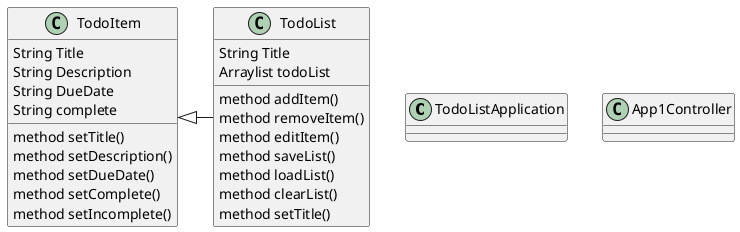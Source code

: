@startuml
'https://plantuml.com/class-diagram

class TodoListApplication{
}

class App1Controller{
}


class TodoList{
    String Title
    Arraylist todoList
    method addItem()
    method removeItem()
    method editItem()
    method saveList()
    method loadList()
    method clearList()
    method setTitle()

}

class TodoItem{
    String Title
    String Description
    String DueDate
    String complete
    method setTitle()
    method setDescription()
    method setDueDate()
    method setComplete()
    method setIncomplete()
}

TodoItem <|- TodoList


@enduml